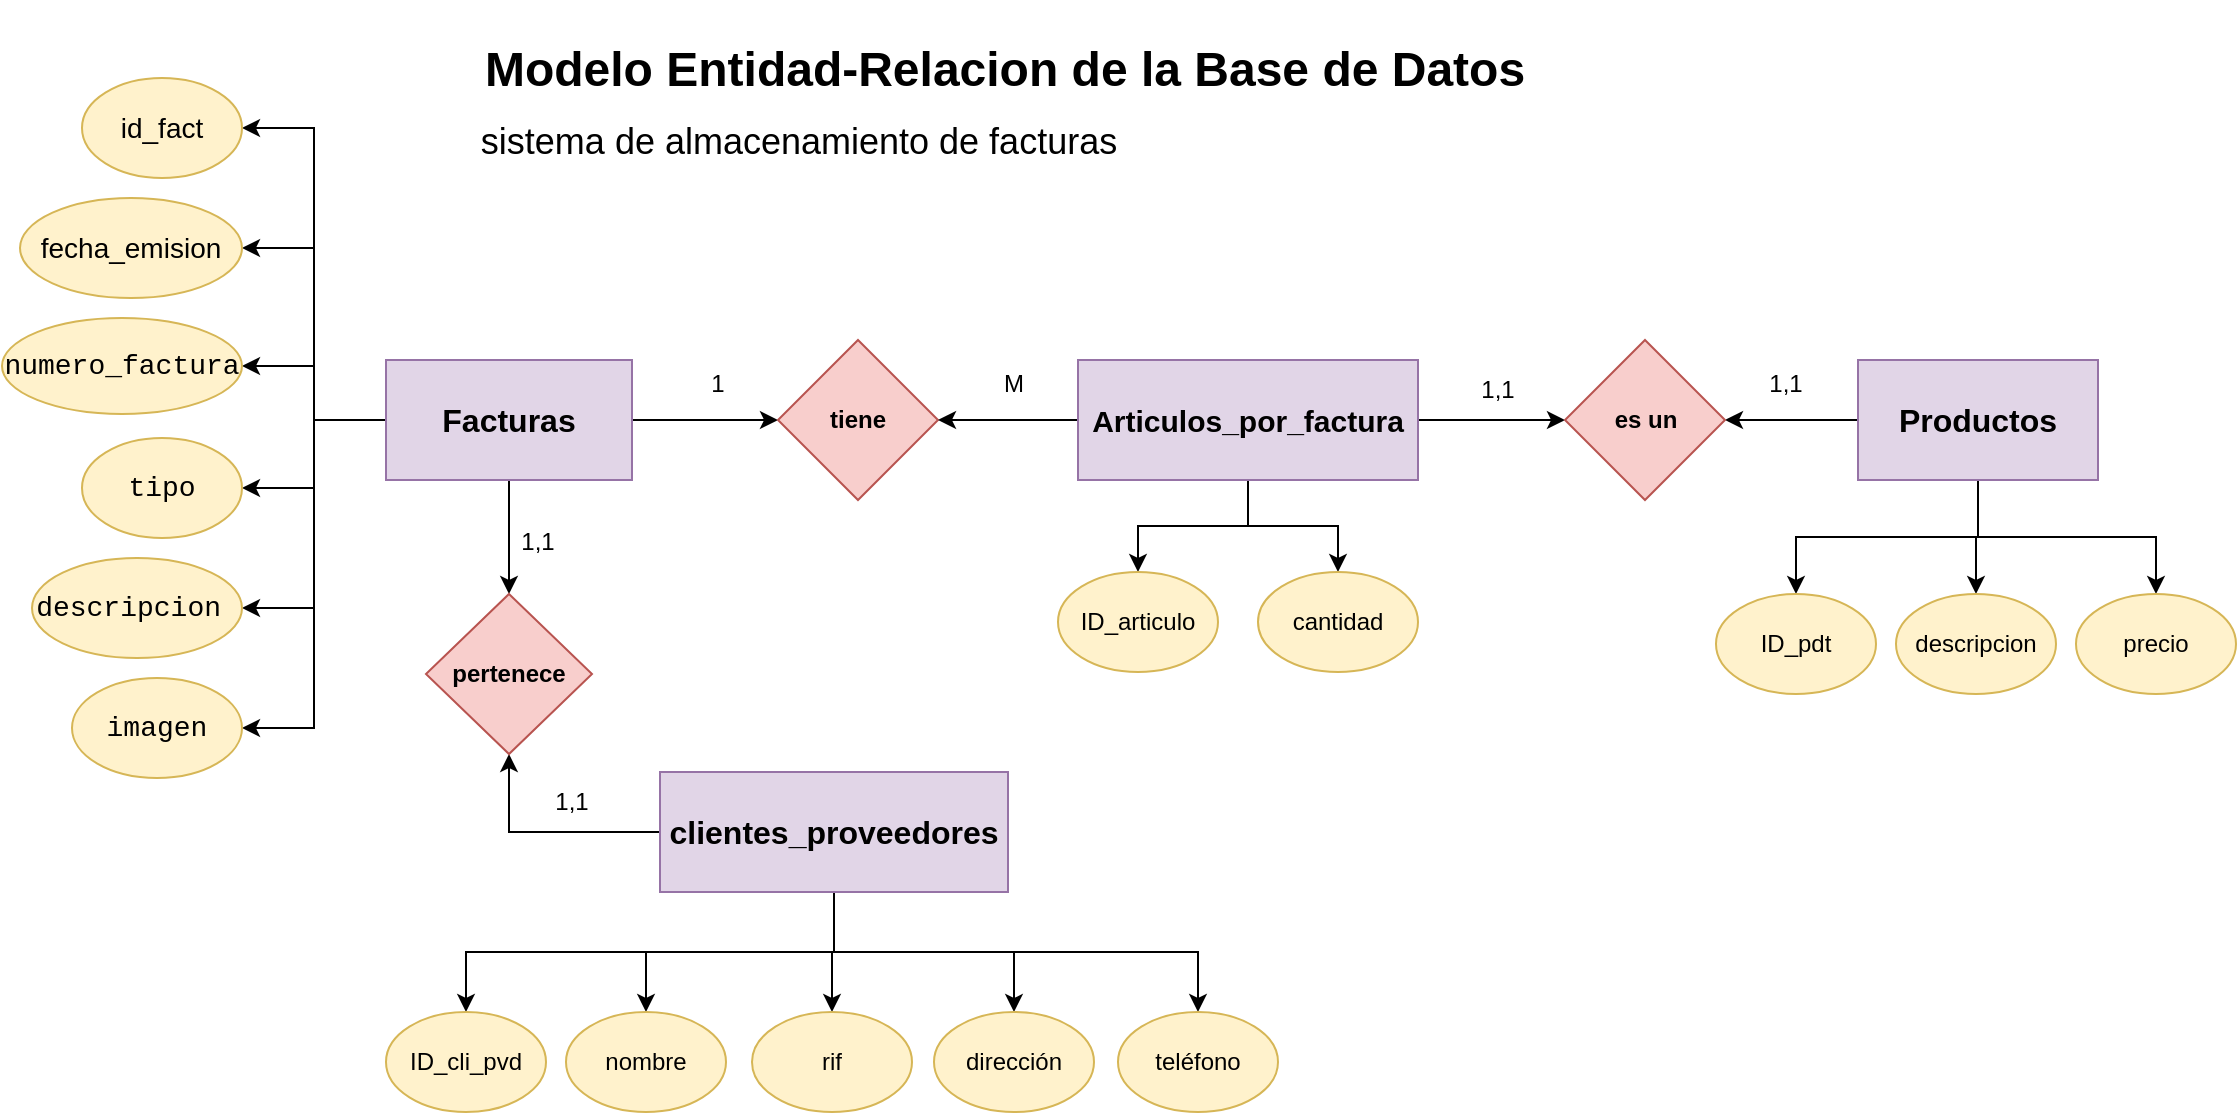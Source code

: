 <mxfile version="24.1.0" type="device">
  <diagram name="Página-1" id="__RvC6RNIXlwDL6F6Q4U">
    <mxGraphModel dx="1862" dy="511" grid="1" gridSize="10" guides="1" tooltips="1" connect="1" arrows="1" fold="1" page="1" pageScale="1" pageWidth="827" pageHeight="1169" math="0" shadow="0">
      <root>
        <mxCell id="0" />
        <mxCell id="1" parent="0" />
        <mxCell id="3TDGZo_etfRVmaYsIFVc-8" style="edgeStyle=orthogonalEdgeStyle;rounded=0;orthogonalLoop=1;jettySize=auto;html=1;exitX=1;exitY=0.5;exitDx=0;exitDy=0;entryX=0;entryY=0.5;entryDx=0;entryDy=0;" parent="1" source="3TDGZo_etfRVmaYsIFVc-1" target="3TDGZo_etfRVmaYsIFVc-6" edge="1">
          <mxGeometry relative="1" as="geometry" />
        </mxCell>
        <mxCell id="3TDGZo_etfRVmaYsIFVc-10" style="edgeStyle=orthogonalEdgeStyle;rounded=0;orthogonalLoop=1;jettySize=auto;html=1;exitX=0.5;exitY=1;exitDx=0;exitDy=0;entryX=0.5;entryY=0;entryDx=0;entryDy=0;" parent="1" source="3TDGZo_etfRVmaYsIFVc-1" target="3TDGZo_etfRVmaYsIFVc-7" edge="1">
          <mxGeometry relative="1" as="geometry" />
        </mxCell>
        <mxCell id="3TDGZo_etfRVmaYsIFVc-54" style="edgeStyle=orthogonalEdgeStyle;rounded=0;orthogonalLoop=1;jettySize=auto;html=1;exitX=0;exitY=0.5;exitDx=0;exitDy=0;entryX=1;entryY=0.5;entryDx=0;entryDy=0;" parent="1" source="3TDGZo_etfRVmaYsIFVc-1" target="3TDGZo_etfRVmaYsIFVc-45" edge="1">
          <mxGeometry relative="1" as="geometry" />
        </mxCell>
        <mxCell id="3TDGZo_etfRVmaYsIFVc-55" style="edgeStyle=orthogonalEdgeStyle;rounded=0;orthogonalLoop=1;jettySize=auto;html=1;exitX=0;exitY=0.5;exitDx=0;exitDy=0;entryX=1;entryY=0.5;entryDx=0;entryDy=0;" parent="1" source="3TDGZo_etfRVmaYsIFVc-1" target="3TDGZo_etfRVmaYsIFVc-46" edge="1">
          <mxGeometry relative="1" as="geometry" />
        </mxCell>
        <mxCell id="3TDGZo_etfRVmaYsIFVc-56" style="edgeStyle=orthogonalEdgeStyle;rounded=0;orthogonalLoop=1;jettySize=auto;html=1;exitX=0;exitY=0.5;exitDx=0;exitDy=0;entryX=1;entryY=0.5;entryDx=0;entryDy=0;" parent="1" source="3TDGZo_etfRVmaYsIFVc-1" target="3TDGZo_etfRVmaYsIFVc-47" edge="1">
          <mxGeometry relative="1" as="geometry" />
        </mxCell>
        <mxCell id="3TDGZo_etfRVmaYsIFVc-57" style="edgeStyle=orthogonalEdgeStyle;rounded=0;orthogonalLoop=1;jettySize=auto;html=1;exitX=0;exitY=0.5;exitDx=0;exitDy=0;entryX=1;entryY=0.5;entryDx=0;entryDy=0;" parent="1" source="3TDGZo_etfRVmaYsIFVc-1" target="3TDGZo_etfRVmaYsIFVc-49" edge="1">
          <mxGeometry relative="1" as="geometry" />
        </mxCell>
        <mxCell id="3TDGZo_etfRVmaYsIFVc-58" style="edgeStyle=orthogonalEdgeStyle;rounded=0;orthogonalLoop=1;jettySize=auto;html=1;exitX=0;exitY=0.5;exitDx=0;exitDy=0;entryX=1;entryY=0.5;entryDx=0;entryDy=0;" parent="1" source="3TDGZo_etfRVmaYsIFVc-1" target="3TDGZo_etfRVmaYsIFVc-48" edge="1">
          <mxGeometry relative="1" as="geometry" />
        </mxCell>
        <mxCell id="3TDGZo_etfRVmaYsIFVc-59" style="edgeStyle=orthogonalEdgeStyle;rounded=0;orthogonalLoop=1;jettySize=auto;html=1;exitX=0;exitY=0.5;exitDx=0;exitDy=0;entryX=1;entryY=0.5;entryDx=0;entryDy=0;" parent="1" source="3TDGZo_etfRVmaYsIFVc-1" target="3TDGZo_etfRVmaYsIFVc-50" edge="1">
          <mxGeometry relative="1" as="geometry" />
        </mxCell>
        <mxCell id="3TDGZo_etfRVmaYsIFVc-1" value="&lt;font style=&quot;font-size: 16px;&quot;&gt;&lt;b style=&quot;font-size: 16px;&quot;&gt;Facturas&lt;/b&gt;&lt;/font&gt;" style="rounded=0;whiteSpace=wrap;html=1;strokeColor=#9673a6;fillColor=#e1d5e7;fontSize=16;" parent="1" vertex="1">
          <mxGeometry x="-216" y="180" width="123" height="60" as="geometry" />
        </mxCell>
        <mxCell id="3TDGZo_etfRVmaYsIFVc-53" style="edgeStyle=orthogonalEdgeStyle;rounded=0;orthogonalLoop=1;jettySize=auto;html=1;exitX=0;exitY=0.5;exitDx=0;exitDy=0;entryX=1;entryY=0.5;entryDx=0;entryDy=0;" parent="1" source="3TDGZo_etfRVmaYsIFVc-3" target="3TDGZo_etfRVmaYsIFVc-26" edge="1">
          <mxGeometry relative="1" as="geometry" />
        </mxCell>
        <mxCell id="3TDGZo_etfRVmaYsIFVc-66" style="edgeStyle=orthogonalEdgeStyle;rounded=0;orthogonalLoop=1;jettySize=auto;html=1;exitX=0.5;exitY=1;exitDx=0;exitDy=0;" parent="1" source="3TDGZo_etfRVmaYsIFVc-3" target="3TDGZo_etfRVmaYsIFVc-13" edge="1">
          <mxGeometry relative="1" as="geometry" />
        </mxCell>
        <mxCell id="3TDGZo_etfRVmaYsIFVc-67" style="edgeStyle=orthogonalEdgeStyle;rounded=0;orthogonalLoop=1;jettySize=auto;html=1;exitX=0.5;exitY=1;exitDx=0;exitDy=0;entryX=0.5;entryY=0;entryDx=0;entryDy=0;" parent="1" source="3TDGZo_etfRVmaYsIFVc-3" target="3TDGZo_etfRVmaYsIFVc-15" edge="1">
          <mxGeometry relative="1" as="geometry" />
        </mxCell>
        <mxCell id="3TDGZo_etfRVmaYsIFVc-68" style="edgeStyle=orthogonalEdgeStyle;rounded=0;orthogonalLoop=1;jettySize=auto;html=1;exitX=0.5;exitY=1;exitDx=0;exitDy=0;entryX=0.5;entryY=0;entryDx=0;entryDy=0;" parent="1" source="3TDGZo_etfRVmaYsIFVc-3" target="3TDGZo_etfRVmaYsIFVc-16" edge="1">
          <mxGeometry relative="1" as="geometry" />
        </mxCell>
        <mxCell id="3TDGZo_etfRVmaYsIFVc-3" value="&lt;b style=&quot;font-size: 16px;&quot;&gt;&lt;font style=&quot;font-size: 16px;&quot;&gt;Productos&lt;/font&gt;&lt;/b&gt;" style="rounded=0;whiteSpace=wrap;html=1;fillColor=#e1d5e7;strokeColor=#9673a6;fontSize=16;" parent="1" vertex="1">
          <mxGeometry x="520" y="180" width="120" height="60" as="geometry" />
        </mxCell>
        <mxCell id="3TDGZo_etfRVmaYsIFVc-40" style="edgeStyle=orthogonalEdgeStyle;rounded=0;orthogonalLoop=1;jettySize=auto;html=1;exitX=0.5;exitY=1;exitDx=0;exitDy=0;entryX=0.5;entryY=0;entryDx=0;entryDy=0;" parent="1" source="3TDGZo_etfRVmaYsIFVc-4" target="3TDGZo_etfRVmaYsIFVc-35" edge="1">
          <mxGeometry relative="1" as="geometry">
            <mxPoint x="-98" y="506" as="targetPoint" />
          </mxGeometry>
        </mxCell>
        <mxCell id="3TDGZo_etfRVmaYsIFVc-41" style="edgeStyle=orthogonalEdgeStyle;rounded=0;orthogonalLoop=1;jettySize=auto;html=1;exitX=0.5;exitY=1;exitDx=0;exitDy=0;entryX=0.5;entryY=0;entryDx=0;entryDy=0;" parent="1" source="3TDGZo_etfRVmaYsIFVc-4" target="3TDGZo_etfRVmaYsIFVc-36" edge="1">
          <mxGeometry relative="1" as="geometry" />
        </mxCell>
        <mxCell id="3TDGZo_etfRVmaYsIFVc-43" style="edgeStyle=orthogonalEdgeStyle;rounded=0;orthogonalLoop=1;jettySize=auto;html=1;exitX=0.5;exitY=1;exitDx=0;exitDy=0;entryX=0.5;entryY=0;entryDx=0;entryDy=0;" parent="1" source="3TDGZo_etfRVmaYsIFVc-4" target="3TDGZo_etfRVmaYsIFVc-39" edge="1">
          <mxGeometry relative="1" as="geometry" />
        </mxCell>
        <mxCell id="3TDGZo_etfRVmaYsIFVc-44" style="edgeStyle=orthogonalEdgeStyle;rounded=0;orthogonalLoop=1;jettySize=auto;html=1;exitX=0.5;exitY=1;exitDx=0;exitDy=0;entryX=0.5;entryY=0;entryDx=0;entryDy=0;" parent="1" source="3TDGZo_etfRVmaYsIFVc-4" target="3TDGZo_etfRVmaYsIFVc-38" edge="1">
          <mxGeometry relative="1" as="geometry" />
        </mxCell>
        <mxCell id="3TDGZo_etfRVmaYsIFVc-60" style="edgeStyle=orthogonalEdgeStyle;rounded=0;orthogonalLoop=1;jettySize=auto;html=1;exitX=0;exitY=0.5;exitDx=0;exitDy=0;entryX=0.5;entryY=1;entryDx=0;entryDy=0;" parent="1" source="3TDGZo_etfRVmaYsIFVc-4" target="3TDGZo_etfRVmaYsIFVc-7" edge="1">
          <mxGeometry relative="1" as="geometry" />
        </mxCell>
        <mxCell id="3TDGZo_etfRVmaYsIFVc-65" style="edgeStyle=orthogonalEdgeStyle;rounded=0;orthogonalLoop=1;jettySize=auto;html=1;exitX=0.5;exitY=1;exitDx=0;exitDy=0;entryX=0.5;entryY=0;entryDx=0;entryDy=0;" parent="1" source="3TDGZo_etfRVmaYsIFVc-4" target="3TDGZo_etfRVmaYsIFVc-37" edge="1">
          <mxGeometry relative="1" as="geometry" />
        </mxCell>
        <mxCell id="3TDGZo_etfRVmaYsIFVc-4" value="&lt;b style=&quot;font-size: 16px;&quot;&gt;&lt;font style=&quot;font-size: 16px;&quot;&gt;clientes_proveedores&lt;/font&gt;&lt;/b&gt;" style="rounded=0;whiteSpace=wrap;html=1;fillColor=#e1d5e7;strokeColor=#9673a6;fontSize=16;" parent="1" vertex="1">
          <mxGeometry x="-79" y="386" width="174" height="60" as="geometry" />
        </mxCell>
        <mxCell id="3TDGZo_etfRVmaYsIFVc-6" value="&lt;b&gt;tiene&lt;/b&gt;" style="rhombus;whiteSpace=wrap;html=1;fillColor=#f8cecc;strokeColor=#b85450;" parent="1" vertex="1">
          <mxGeometry x="-20" y="170" width="80" height="80" as="geometry" />
        </mxCell>
        <mxCell id="3TDGZo_etfRVmaYsIFVc-7" value="&lt;b&gt;pertenece&lt;/b&gt;" style="rhombus;whiteSpace=wrap;html=1;fillColor=#f8cecc;strokeColor=#b85450;" parent="1" vertex="1">
          <mxGeometry x="-196" y="297" width="83" height="80" as="geometry" />
        </mxCell>
        <mxCell id="3TDGZo_etfRVmaYsIFVc-13" value="ID_pdt" style="ellipse;whiteSpace=wrap;html=1;fillColor=#fff2cc;strokeColor=#d6b656;" parent="1" vertex="1">
          <mxGeometry x="449" y="297" width="80" height="50" as="geometry" />
        </mxCell>
        <mxCell id="3TDGZo_etfRVmaYsIFVc-15" value="descripcion" style="ellipse;whiteSpace=wrap;html=1;fillColor=#fff2cc;strokeColor=#d6b656;" parent="1" vertex="1">
          <mxGeometry x="539" y="297" width="80" height="50" as="geometry" />
        </mxCell>
        <mxCell id="3TDGZo_etfRVmaYsIFVc-16" value="precio" style="ellipse;whiteSpace=wrap;html=1;fillColor=#fff2cc;strokeColor=#d6b656;" parent="1" vertex="1">
          <mxGeometry x="629" y="297" width="80" height="50" as="geometry" />
        </mxCell>
        <mxCell id="3TDGZo_etfRVmaYsIFVc-28" style="edgeStyle=orthogonalEdgeStyle;rounded=0;orthogonalLoop=1;jettySize=auto;html=1;exitX=1;exitY=0.5;exitDx=0;exitDy=0;entryX=0;entryY=0.5;entryDx=0;entryDy=0;" parent="1" source="3TDGZo_etfRVmaYsIFVc-24" target="3TDGZo_etfRVmaYsIFVc-26" edge="1">
          <mxGeometry relative="1" as="geometry" />
        </mxCell>
        <mxCell id="3TDGZo_etfRVmaYsIFVc-29" style="edgeStyle=orthogonalEdgeStyle;rounded=0;orthogonalLoop=1;jettySize=auto;html=1;exitX=0;exitY=0.5;exitDx=0;exitDy=0;entryX=1;entryY=0.5;entryDx=0;entryDy=0;" parent="1" source="3TDGZo_etfRVmaYsIFVc-24" target="3TDGZo_etfRVmaYsIFVc-6" edge="1">
          <mxGeometry relative="1" as="geometry" />
        </mxCell>
        <mxCell id="3TDGZo_etfRVmaYsIFVc-63" style="edgeStyle=orthogonalEdgeStyle;rounded=0;orthogonalLoop=1;jettySize=auto;html=1;exitX=0.5;exitY=1;exitDx=0;exitDy=0;entryX=0.5;entryY=0;entryDx=0;entryDy=0;" parent="1" source="3TDGZo_etfRVmaYsIFVc-24" target="3TDGZo_etfRVmaYsIFVc-30" edge="1">
          <mxGeometry relative="1" as="geometry" />
        </mxCell>
        <mxCell id="3TDGZo_etfRVmaYsIFVc-64" style="edgeStyle=orthogonalEdgeStyle;rounded=0;orthogonalLoop=1;jettySize=auto;html=1;exitX=0.5;exitY=1;exitDx=0;exitDy=0;entryX=0.5;entryY=0;entryDx=0;entryDy=0;" parent="1" source="3TDGZo_etfRVmaYsIFVc-24" target="3TDGZo_etfRVmaYsIFVc-31" edge="1">
          <mxGeometry relative="1" as="geometry" />
        </mxCell>
        <mxCell id="3TDGZo_etfRVmaYsIFVc-24" value="&lt;b&gt;&lt;font style=&quot;font-size: 15px;&quot;&gt;Articulos_por_factura&lt;/font&gt;&lt;/b&gt;" style="rounded=0;whiteSpace=wrap;html=1;fillColor=#e1d5e7;strokeColor=#9673a6;" parent="1" vertex="1">
          <mxGeometry x="130" y="180" width="170" height="60" as="geometry" />
        </mxCell>
        <mxCell id="3TDGZo_etfRVmaYsIFVc-26" value="&lt;b&gt;es un&lt;/b&gt;" style="rhombus;whiteSpace=wrap;html=1;fillColor=#f8cecc;strokeColor=#b85450;" parent="1" vertex="1">
          <mxGeometry x="373.5" y="170" width="80" height="80" as="geometry" />
        </mxCell>
        <mxCell id="3TDGZo_etfRVmaYsIFVc-30" value="ID_articulo" style="ellipse;whiteSpace=wrap;html=1;fillColor=#fff2cc;strokeColor=#d6b656;" parent="1" vertex="1">
          <mxGeometry x="120" y="286" width="80" height="50" as="geometry" />
        </mxCell>
        <mxCell id="3TDGZo_etfRVmaYsIFVc-31" value="cantidad" style="ellipse;whiteSpace=wrap;html=1;fillColor=#fff2cc;strokeColor=#d6b656;" parent="1" vertex="1">
          <mxGeometry x="220" y="286" width="80" height="50" as="geometry" />
        </mxCell>
        <mxCell id="3TDGZo_etfRVmaYsIFVc-35" value="ID_cli_pvd" style="ellipse;whiteSpace=wrap;html=1;fillColor=#fff2cc;strokeColor=#d6b656;" parent="1" vertex="1">
          <mxGeometry x="-216" y="506" width="80" height="50" as="geometry" />
        </mxCell>
        <mxCell id="3TDGZo_etfRVmaYsIFVc-36" value="nombre" style="ellipse;whiteSpace=wrap;html=1;fillColor=#fff2cc;strokeColor=#d6b656;" parent="1" vertex="1">
          <mxGeometry x="-126" y="506" width="80" height="50" as="geometry" />
        </mxCell>
        <mxCell id="3TDGZo_etfRVmaYsIFVc-37" value="rif" style="ellipse;whiteSpace=wrap;html=1;fillColor=#fff2cc;strokeColor=#d6b656;" parent="1" vertex="1">
          <mxGeometry x="-33" y="506" width="80" height="50" as="geometry" />
        </mxCell>
        <mxCell id="3TDGZo_etfRVmaYsIFVc-38" value="teléfono" style="ellipse;whiteSpace=wrap;html=1;fillColor=#fff2cc;strokeColor=#d6b656;" parent="1" vertex="1">
          <mxGeometry x="150" y="506" width="80" height="50" as="geometry" />
        </mxCell>
        <mxCell id="3TDGZo_etfRVmaYsIFVc-39" value="dirección" style="ellipse;whiteSpace=wrap;html=1;fillColor=#fff2cc;strokeColor=#d6b656;" parent="1" vertex="1">
          <mxGeometry x="58" y="506" width="80" height="50" as="geometry" />
        </mxCell>
        <mxCell id="3TDGZo_etfRVmaYsIFVc-45" value="&lt;div style=&quot;font-size: 14px; line-height: 19px; white-space: pre;&quot;&gt;&lt;div style=&quot;line-height: 19px;&quot;&gt;id_fact&lt;/div&gt;&lt;/div&gt;" style="ellipse;whiteSpace=wrap;html=1;fillColor=#fff2cc;strokeColor=#d6b656;" parent="1" vertex="1">
          <mxGeometry x="-368" y="39" width="80" height="50" as="geometry" />
        </mxCell>
        <mxCell id="3TDGZo_etfRVmaYsIFVc-46" value="&lt;div style=&quot;font-size: 14px; line-height: 19px; white-space: pre;&quot;&gt;&lt;font style=&quot;&quot; face=&quot;Helvetica&quot;&gt;fecha_emision&lt;/font&gt;&lt;/div&gt;" style="ellipse;whiteSpace=wrap;html=1;fillColor=#fff2cc;strokeColor=#d6b656;" parent="1" vertex="1">
          <mxGeometry x="-399" y="99" width="111" height="50" as="geometry" />
        </mxCell>
        <mxCell id="3TDGZo_etfRVmaYsIFVc-47" value="&lt;div style=&quot;font-family: Consolas, &amp;quot;Courier New&amp;quot;, monospace; font-size: 14px; line-height: 19px; white-space: pre;&quot;&gt;numero_factura&lt;/div&gt;" style="ellipse;whiteSpace=wrap;html=1;fillColor=#fff2cc;strokeColor=#d6b656;" parent="1" vertex="1">
          <mxGeometry x="-408" y="159" width="120" height="48" as="geometry" />
        </mxCell>
        <mxCell id="3TDGZo_etfRVmaYsIFVc-48" value="&lt;div style=&quot;font-family: Consolas, &amp;quot;Courier New&amp;quot;, monospace; font-size: 14px; line-height: 19px; white-space: pre;&quot;&gt;descripcion &lt;/div&gt;" style="ellipse;whiteSpace=wrap;html=1;fillColor=#fff2cc;strokeColor=#d6b656;" parent="1" vertex="1">
          <mxGeometry x="-393" y="279" width="105" height="50" as="geometry" />
        </mxCell>
        <mxCell id="3TDGZo_etfRVmaYsIFVc-49" value="&lt;div style=&quot;font-family: Consolas, &amp;quot;Courier New&amp;quot;, monospace; font-size: 14px; line-height: 19px; white-space: pre;&quot;&gt;tipo&lt;/div&gt;" style="ellipse;whiteSpace=wrap;html=1;fillColor=#fff2cc;strokeColor=#d6b656;" parent="1" vertex="1">
          <mxGeometry x="-368" y="219" width="80" height="50" as="geometry" />
        </mxCell>
        <mxCell id="3TDGZo_etfRVmaYsIFVc-50" value="&lt;div style=&quot;font-family: Consolas, &amp;quot;Courier New&amp;quot;, monospace; font-weight: normal; font-size: 14px; line-height: 19px; white-space: pre;&quot;&gt;&lt;div&gt;imagen&lt;/div&gt;&lt;/div&gt;" style="ellipse;whiteSpace=wrap;html=1;fillColor=#fff2cc;strokeColor=#d6b656;" parent="1" vertex="1">
          <mxGeometry x="-373" y="339" width="85" height="50" as="geometry" />
        </mxCell>
        <mxCell id="3TDGZo_etfRVmaYsIFVc-70" value="1,1" style="text;html=1;align=center;verticalAlign=middle;whiteSpace=wrap;rounded=0;" parent="1" vertex="1">
          <mxGeometry x="-170" y="256" width="60" height="30" as="geometry" />
        </mxCell>
        <mxCell id="3TDGZo_etfRVmaYsIFVc-71" value="1,1" style="text;html=1;align=center;verticalAlign=middle;whiteSpace=wrap;rounded=0;" parent="1" vertex="1">
          <mxGeometry x="-153" y="386" width="60" height="30" as="geometry" />
        </mxCell>
        <mxCell id="3TDGZo_etfRVmaYsIFVc-72" value="1,1" style="text;html=1;align=center;verticalAlign=middle;whiteSpace=wrap;rounded=0;" parent="1" vertex="1">
          <mxGeometry x="310" y="180" width="60" height="30" as="geometry" />
        </mxCell>
        <mxCell id="3TDGZo_etfRVmaYsIFVc-73" value="1,1" style="text;html=1;align=center;verticalAlign=middle;whiteSpace=wrap;rounded=0;" parent="1" vertex="1">
          <mxGeometry x="453.5" y="177" width="60" height="30" as="geometry" />
        </mxCell>
        <mxCell id="3TDGZo_etfRVmaYsIFVc-74" value="1" style="text;html=1;align=center;verticalAlign=middle;whiteSpace=wrap;rounded=0;" parent="1" vertex="1">
          <mxGeometry x="-80" y="177" width="60" height="30" as="geometry" />
        </mxCell>
        <mxCell id="3TDGZo_etfRVmaYsIFVc-75" value="M" style="text;html=1;align=center;verticalAlign=middle;whiteSpace=wrap;rounded=0;" parent="1" vertex="1">
          <mxGeometry x="68" y="177" width="60" height="30" as="geometry" />
        </mxCell>
        <mxCell id="goYMaSE_1tFiabUWBnMu-1" value="Modelo Entidad-Relacion de la Base de Datos" style="text;strokeColor=none;fillColor=none;html=1;fontSize=24;fontStyle=1;verticalAlign=middle;align=center;" vertex="1" parent="1">
          <mxGeometry x="-170" width="525" height="70" as="geometry" />
        </mxCell>
        <mxCell id="goYMaSE_1tFiabUWBnMu-2" value="&lt;span style=&quot;font-weight: normal;&quot;&gt;&lt;font style=&quot;font-size: 18px;&quot;&gt;sistema de almacenamiento de facturas&lt;/font&gt;&lt;/span&gt;" style="text;strokeColor=none;fillColor=none;html=1;fontSize=24;fontStyle=1;verticalAlign=middle;align=center;" vertex="1" parent="1">
          <mxGeometry x="-180" y="49" width="340" height="40" as="geometry" />
        </mxCell>
      </root>
    </mxGraphModel>
  </diagram>
</mxfile>

